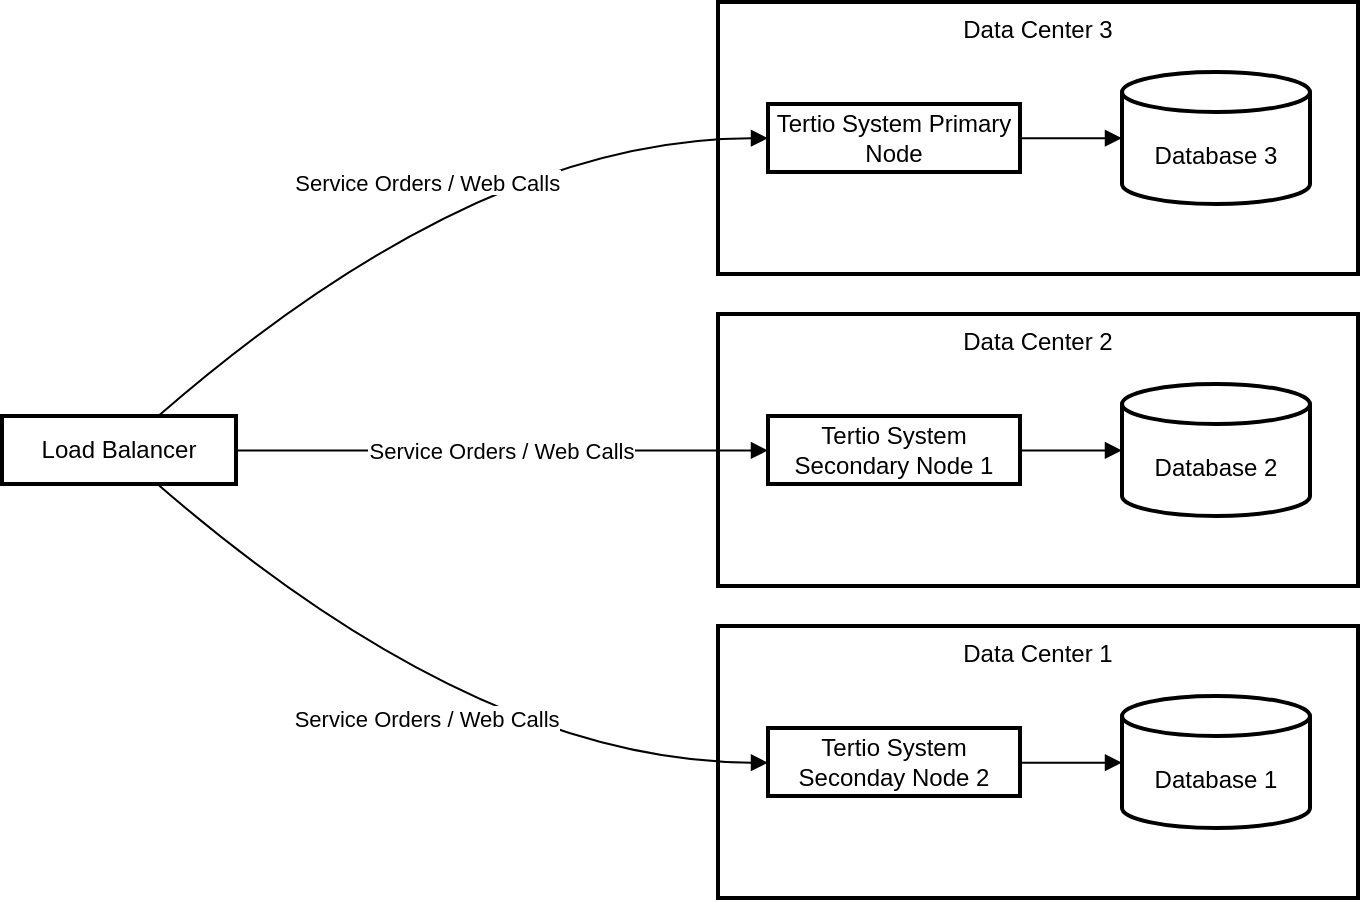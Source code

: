 <mxfile version="24.2.1" type="github">
  <diagram name="Page-1" id="20iOzgM7JSEzAjBv_qpO">
    <mxGraphModel dx="792" dy="428" grid="1" gridSize="10" guides="1" tooltips="1" connect="1" arrows="1" fold="1" page="1" pageScale="1" pageWidth="827" pageHeight="1169" math="0" shadow="0">
      <root>
        <mxCell id="0" />
        <mxCell id="1" parent="0" />
        <mxCell id="dS2WdTm8IWNL782DV3y3-1" value="Data Center 3" style="whiteSpace=wrap;strokeWidth=2;verticalAlign=top;" parent="1" vertex="1">
          <mxGeometry x="378" y="20" width="320" height="136" as="geometry" />
        </mxCell>
        <mxCell id="dS2WdTm8IWNL782DV3y3-2" value="Tertio System Primary Node" style="whiteSpace=wrap;strokeWidth=2;" parent="1" vertex="1">
          <mxGeometry x="403" y="71" width="126" height="34" as="geometry" />
        </mxCell>
        <mxCell id="dS2WdTm8IWNL782DV3y3-3" value="Database 3" style="shape=cylinder3;boundedLbl=1;backgroundOutline=1;size=10;strokeWidth=2;whiteSpace=wrap;" parent="1" vertex="1">
          <mxGeometry x="580" y="55" width="94" height="66" as="geometry" />
        </mxCell>
        <mxCell id="dS2WdTm8IWNL782DV3y3-4" value="Data Center 2" style="whiteSpace=wrap;strokeWidth=2;verticalAlign=top;" parent="1" vertex="1">
          <mxGeometry x="378" y="176" width="320" height="136" as="geometry" />
        </mxCell>
        <mxCell id="dS2WdTm8IWNL782DV3y3-5" value="Tertio System Secondary Node 1" style="whiteSpace=wrap;strokeWidth=2;" parent="1" vertex="1">
          <mxGeometry x="403" y="227" width="126" height="34" as="geometry" />
        </mxCell>
        <mxCell id="dS2WdTm8IWNL782DV3y3-6" value="Database 2" style="shape=cylinder3;boundedLbl=1;backgroundOutline=1;size=10;strokeWidth=2;whiteSpace=wrap;" parent="1" vertex="1">
          <mxGeometry x="580" y="211" width="94" height="66" as="geometry" />
        </mxCell>
        <mxCell id="dS2WdTm8IWNL782DV3y3-7" value="Data Center 1" style="whiteSpace=wrap;strokeWidth=2;verticalAlign=top;" parent="1" vertex="1">
          <mxGeometry x="378" y="332" width="320" height="136" as="geometry" />
        </mxCell>
        <mxCell id="dS2WdTm8IWNL782DV3y3-8" value="Tertio System Seconday Node 2" style="whiteSpace=wrap;strokeWidth=2;" parent="1" vertex="1">
          <mxGeometry x="403" y="383" width="126" height="34" as="geometry" />
        </mxCell>
        <mxCell id="dS2WdTm8IWNL782DV3y3-9" value="Database 1" style="shape=cylinder3;boundedLbl=1;backgroundOutline=1;size=10;strokeWidth=2;whiteSpace=wrap;" parent="1" vertex="1">
          <mxGeometry x="580" y="367" width="94" height="66" as="geometry" />
        </mxCell>
        <mxCell id="dS2WdTm8IWNL782DV3y3-10" value="Load Balancer" style="whiteSpace=wrap;strokeWidth=2;" parent="1" vertex="1">
          <mxGeometry x="20" y="227" width="117" height="34" as="geometry" />
        </mxCell>
        <mxCell id="dS2WdTm8IWNL782DV3y3-11" value="Service Orders / Web Calls" style="curved=1;startArrow=none;endArrow=block;exitX=0.666;exitY=1.006;entryX=0.004;entryY=0.51;rounded=0;" parent="1" source="dS2WdTm8IWNL782DV3y3-10" target="dS2WdTm8IWNL782DV3y3-8" edge="1">
          <mxGeometry relative="1" as="geometry">
            <Array as="points">
              <mxPoint x="258" y="400" />
            </Array>
          </mxGeometry>
        </mxCell>
        <mxCell id="dS2WdTm8IWNL782DV3y3-12" value="Service Orders / Web Calls" style="curved=1;startArrow=none;endArrow=block;exitX=0.998;exitY=0.506;entryX=0.004;entryY=0.506;rounded=0;" parent="1" source="dS2WdTm8IWNL782DV3y3-10" target="dS2WdTm8IWNL782DV3y3-5" edge="1">
          <mxGeometry relative="1" as="geometry">
            <Array as="points" />
          </mxGeometry>
        </mxCell>
        <mxCell id="dS2WdTm8IWNL782DV3y3-13" value="Service Orders / Web Calls" style="curved=1;startArrow=none;endArrow=block;exitX=0.666;exitY=0.006;entryX=0.004;entryY=0.502;rounded=0;" parent="1" source="dS2WdTm8IWNL782DV3y3-10" target="dS2WdTm8IWNL782DV3y3-2" edge="1">
          <mxGeometry relative="1" as="geometry">
            <Array as="points">
              <mxPoint x="258" y="88" />
            </Array>
          </mxGeometry>
        </mxCell>
        <mxCell id="dS2WdTm8IWNL782DV3y3-14" value="" style="curved=1;startArrow=none;endArrow=block;exitX=1.005;exitY=0.51;entryX=-0.004;entryY=0.505;rounded=0;" parent="1" source="dS2WdTm8IWNL782DV3y3-8" target="dS2WdTm8IWNL782DV3y3-9" edge="1">
          <mxGeometry relative="1" as="geometry">
            <Array as="points" />
          </mxGeometry>
        </mxCell>
        <mxCell id="dS2WdTm8IWNL782DV3y3-15" value="" style="curved=1;startArrow=none;endArrow=block;exitX=1.005;exitY=0.506;entryX=-0.004;entryY=0.503;rounded=0;" parent="1" source="dS2WdTm8IWNL782DV3y3-5" target="dS2WdTm8IWNL782DV3y3-6" edge="1">
          <mxGeometry relative="1" as="geometry">
            <Array as="points" />
          </mxGeometry>
        </mxCell>
        <mxCell id="dS2WdTm8IWNL782DV3y3-16" value="" style="curved=1;startArrow=none;endArrow=block;exitX=1.005;exitY=0.502;entryX=-0.004;entryY=0.501;rounded=0;" parent="1" source="dS2WdTm8IWNL782DV3y3-2" target="dS2WdTm8IWNL782DV3y3-3" edge="1">
          <mxGeometry relative="1" as="geometry">
            <Array as="points" />
          </mxGeometry>
        </mxCell>
      </root>
    </mxGraphModel>
  </diagram>
</mxfile>
